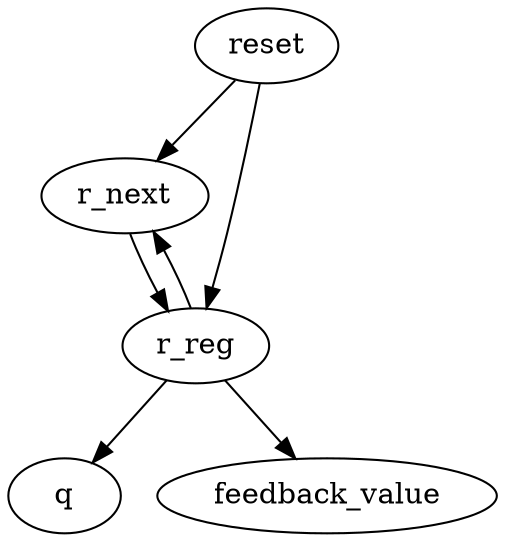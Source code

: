 strict digraph "" {
	reset -> r_next	[weight=1.0];
	reset -> r_reg	[weight=2.0];
	r_next -> r_reg	[weight=1.0];
	r_reg -> r_next	[weight=1.0];
	r_reg -> q	[weight=1.0];
	r_reg -> feedback_value	[weight=1.0];
}
